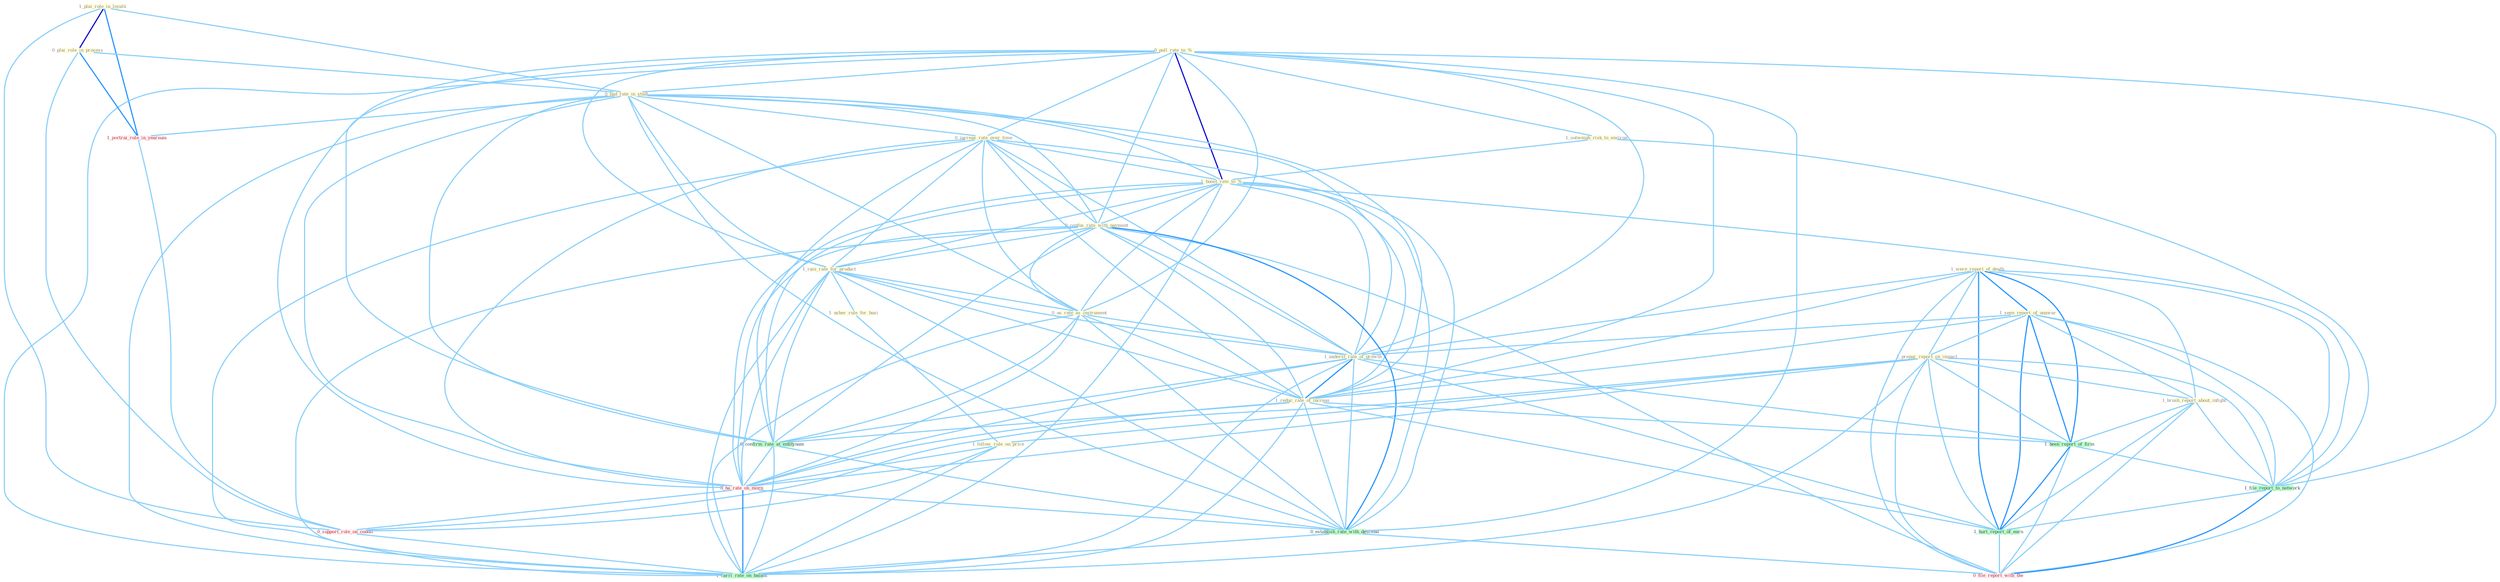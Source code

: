 Graph G{ 
    node
    [shape=polygon,style=filled,width=.5,height=.06,color="#BDFCC9",fixedsize=true,fontsize=4,
    fontcolor="#2f4f4f"];
    {node
    [color="#ffffe0", fontcolor="#8b7d6b"] "1_plai_role_in_loyalti " "0_pull_rate_to_% " "1_were_report_of_death " "0_plai_role_in_process " "1_seen_report_of_unawar " "1_outweigh_risk_to_environ " "1_prepar_report_on_impact " "0_had_rate_in_studi " "0_increas_rate_over_time " "1_boost_rate_to_% " "0_confus_rate_with_payment " "1_rais_rate_for_product " "0_us_rate_as_instrument " "1_brush_report_about_infight " "1_underst_rate_of_growth " "1_usher_rule_for_busi " "1_follow_rule_on_price " "1_reduc_rate_of_increas "}
{node [color="#fff0f5", fontcolor="#b22222"] "1_portrai_role_in_yearnum " "0_ha_rate_on_morn " "0_support_role_on_condit " "0_file_report_with_the "}
edge [color="#B0E2FF"];

	"1_plai_role_in_loyalti " -- "0_plai_role_in_process " [w="3", color="#0000cd" , len=0.6];
	"1_plai_role_in_loyalti " -- "0_had_rate_in_studi " [w="1", color="#87cefa" ];
	"1_plai_role_in_loyalti " -- "1_portrai_role_in_yearnum " [w="2", color="#1e90ff" , len=0.8];
	"1_plai_role_in_loyalti " -- "0_support_role_on_condit " [w="1", color="#87cefa" ];
	"0_pull_rate_to_% " -- "1_outweigh_risk_to_environ " [w="1", color="#87cefa" ];
	"0_pull_rate_to_% " -- "0_had_rate_in_studi " [w="1", color="#87cefa" ];
	"0_pull_rate_to_% " -- "0_increas_rate_over_time " [w="1", color="#87cefa" ];
	"0_pull_rate_to_% " -- "1_boost_rate_to_% " [w="3", color="#0000cd" , len=0.6];
	"0_pull_rate_to_% " -- "0_confus_rate_with_payment " [w="1", color="#87cefa" ];
	"0_pull_rate_to_% " -- "1_rais_rate_for_product " [w="1", color="#87cefa" ];
	"0_pull_rate_to_% " -- "0_us_rate_as_instrument " [w="1", color="#87cefa" ];
	"0_pull_rate_to_% " -- "1_underst_rate_of_growth " [w="1", color="#87cefa" ];
	"0_pull_rate_to_% " -- "1_reduc_rate_of_increas " [w="1", color="#87cefa" ];
	"0_pull_rate_to_% " -- "0_confirm_rate_at_entitynam " [w="1", color="#87cefa" ];
	"0_pull_rate_to_% " -- "1_file_report_to_network " [w="1", color="#87cefa" ];
	"0_pull_rate_to_% " -- "0_ha_rate_on_morn " [w="1", color="#87cefa" ];
	"0_pull_rate_to_% " -- "0_establish_rate_with_descend " [w="1", color="#87cefa" ];
	"0_pull_rate_to_% " -- "1_carri_rate_on_balanc " [w="1", color="#87cefa" ];
	"1_were_report_of_death " -- "1_seen_report_of_unawar " [w="2", color="#1e90ff" , len=0.8];
	"1_were_report_of_death " -- "1_prepar_report_on_impact " [w="1", color="#87cefa" ];
	"1_were_report_of_death " -- "1_brush_report_about_infight " [w="1", color="#87cefa" ];
	"1_were_report_of_death " -- "1_underst_rate_of_growth " [w="1", color="#87cefa" ];
	"1_were_report_of_death " -- "1_reduc_rate_of_increas " [w="1", color="#87cefa" ];
	"1_were_report_of_death " -- "1_been_report_of_firm " [w="2", color="#1e90ff" , len=0.8];
	"1_were_report_of_death " -- "1_file_report_to_network " [w="1", color="#87cefa" ];
	"1_were_report_of_death " -- "1_hurt_report_of_earn " [w="2", color="#1e90ff" , len=0.8];
	"1_were_report_of_death " -- "0_file_report_with_the " [w="1", color="#87cefa" ];
	"0_plai_role_in_process " -- "0_had_rate_in_studi " [w="1", color="#87cefa" ];
	"0_plai_role_in_process " -- "1_portrai_role_in_yearnum " [w="2", color="#1e90ff" , len=0.8];
	"0_plai_role_in_process " -- "0_support_role_on_condit " [w="1", color="#87cefa" ];
	"1_seen_report_of_unawar " -- "1_prepar_report_on_impact " [w="1", color="#87cefa" ];
	"1_seen_report_of_unawar " -- "1_brush_report_about_infight " [w="1", color="#87cefa" ];
	"1_seen_report_of_unawar " -- "1_underst_rate_of_growth " [w="1", color="#87cefa" ];
	"1_seen_report_of_unawar " -- "1_reduc_rate_of_increas " [w="1", color="#87cefa" ];
	"1_seen_report_of_unawar " -- "1_been_report_of_firm " [w="2", color="#1e90ff" , len=0.8];
	"1_seen_report_of_unawar " -- "1_file_report_to_network " [w="1", color="#87cefa" ];
	"1_seen_report_of_unawar " -- "1_hurt_report_of_earn " [w="2", color="#1e90ff" , len=0.8];
	"1_seen_report_of_unawar " -- "0_file_report_with_the " [w="1", color="#87cefa" ];
	"1_outweigh_risk_to_environ " -- "1_boost_rate_to_% " [w="1", color="#87cefa" ];
	"1_outweigh_risk_to_environ " -- "1_file_report_to_network " [w="1", color="#87cefa" ];
	"1_prepar_report_on_impact " -- "1_brush_report_about_infight " [w="1", color="#87cefa" ];
	"1_prepar_report_on_impact " -- "1_follow_rule_on_price " [w="1", color="#87cefa" ];
	"1_prepar_report_on_impact " -- "1_been_report_of_firm " [w="1", color="#87cefa" ];
	"1_prepar_report_on_impact " -- "1_file_report_to_network " [w="1", color="#87cefa" ];
	"1_prepar_report_on_impact " -- "0_ha_rate_on_morn " [w="1", color="#87cefa" ];
	"1_prepar_report_on_impact " -- "1_hurt_report_of_earn " [w="1", color="#87cefa" ];
	"1_prepar_report_on_impact " -- "0_support_role_on_condit " [w="1", color="#87cefa" ];
	"1_prepar_report_on_impact " -- "1_carri_rate_on_balanc " [w="1", color="#87cefa" ];
	"1_prepar_report_on_impact " -- "0_file_report_with_the " [w="1", color="#87cefa" ];
	"0_had_rate_in_studi " -- "0_increas_rate_over_time " [w="1", color="#87cefa" ];
	"0_had_rate_in_studi " -- "1_boost_rate_to_% " [w="1", color="#87cefa" ];
	"0_had_rate_in_studi " -- "0_confus_rate_with_payment " [w="1", color="#87cefa" ];
	"0_had_rate_in_studi " -- "1_rais_rate_for_product " [w="1", color="#87cefa" ];
	"0_had_rate_in_studi " -- "0_us_rate_as_instrument " [w="1", color="#87cefa" ];
	"0_had_rate_in_studi " -- "1_underst_rate_of_growth " [w="1", color="#87cefa" ];
	"0_had_rate_in_studi " -- "1_reduc_rate_of_increas " [w="1", color="#87cefa" ];
	"0_had_rate_in_studi " -- "0_confirm_rate_at_entitynam " [w="1", color="#87cefa" ];
	"0_had_rate_in_studi " -- "1_portrai_role_in_yearnum " [w="1", color="#87cefa" ];
	"0_had_rate_in_studi " -- "0_ha_rate_on_morn " [w="1", color="#87cefa" ];
	"0_had_rate_in_studi " -- "0_establish_rate_with_descend " [w="1", color="#87cefa" ];
	"0_had_rate_in_studi " -- "1_carri_rate_on_balanc " [w="1", color="#87cefa" ];
	"0_increas_rate_over_time " -- "1_boost_rate_to_% " [w="1", color="#87cefa" ];
	"0_increas_rate_over_time " -- "0_confus_rate_with_payment " [w="1", color="#87cefa" ];
	"0_increas_rate_over_time " -- "1_rais_rate_for_product " [w="1", color="#87cefa" ];
	"0_increas_rate_over_time " -- "0_us_rate_as_instrument " [w="1", color="#87cefa" ];
	"0_increas_rate_over_time " -- "1_underst_rate_of_growth " [w="1", color="#87cefa" ];
	"0_increas_rate_over_time " -- "1_reduc_rate_of_increas " [w="1", color="#87cefa" ];
	"0_increas_rate_over_time " -- "0_confirm_rate_at_entitynam " [w="1", color="#87cefa" ];
	"0_increas_rate_over_time " -- "0_ha_rate_on_morn " [w="1", color="#87cefa" ];
	"0_increas_rate_over_time " -- "0_establish_rate_with_descend " [w="1", color="#87cefa" ];
	"0_increas_rate_over_time " -- "1_carri_rate_on_balanc " [w="1", color="#87cefa" ];
	"1_boost_rate_to_% " -- "0_confus_rate_with_payment " [w="1", color="#87cefa" ];
	"1_boost_rate_to_% " -- "1_rais_rate_for_product " [w="1", color="#87cefa" ];
	"1_boost_rate_to_% " -- "0_us_rate_as_instrument " [w="1", color="#87cefa" ];
	"1_boost_rate_to_% " -- "1_underst_rate_of_growth " [w="1", color="#87cefa" ];
	"1_boost_rate_to_% " -- "1_reduc_rate_of_increas " [w="1", color="#87cefa" ];
	"1_boost_rate_to_% " -- "0_confirm_rate_at_entitynam " [w="1", color="#87cefa" ];
	"1_boost_rate_to_% " -- "1_file_report_to_network " [w="1", color="#87cefa" ];
	"1_boost_rate_to_% " -- "0_ha_rate_on_morn " [w="1", color="#87cefa" ];
	"1_boost_rate_to_% " -- "0_establish_rate_with_descend " [w="1", color="#87cefa" ];
	"1_boost_rate_to_% " -- "1_carri_rate_on_balanc " [w="1", color="#87cefa" ];
	"0_confus_rate_with_payment " -- "1_rais_rate_for_product " [w="1", color="#87cefa" ];
	"0_confus_rate_with_payment " -- "0_us_rate_as_instrument " [w="1", color="#87cefa" ];
	"0_confus_rate_with_payment " -- "1_underst_rate_of_growth " [w="1", color="#87cefa" ];
	"0_confus_rate_with_payment " -- "1_reduc_rate_of_increas " [w="1", color="#87cefa" ];
	"0_confus_rate_with_payment " -- "0_confirm_rate_at_entitynam " [w="1", color="#87cefa" ];
	"0_confus_rate_with_payment " -- "0_ha_rate_on_morn " [w="1", color="#87cefa" ];
	"0_confus_rate_with_payment " -- "0_establish_rate_with_descend " [w="2", color="#1e90ff" , len=0.8];
	"0_confus_rate_with_payment " -- "1_carri_rate_on_balanc " [w="1", color="#87cefa" ];
	"0_confus_rate_with_payment " -- "0_file_report_with_the " [w="1", color="#87cefa" ];
	"1_rais_rate_for_product " -- "0_us_rate_as_instrument " [w="1", color="#87cefa" ];
	"1_rais_rate_for_product " -- "1_underst_rate_of_growth " [w="1", color="#87cefa" ];
	"1_rais_rate_for_product " -- "1_usher_rule_for_busi " [w="1", color="#87cefa" ];
	"1_rais_rate_for_product " -- "1_reduc_rate_of_increas " [w="1", color="#87cefa" ];
	"1_rais_rate_for_product " -- "0_confirm_rate_at_entitynam " [w="1", color="#87cefa" ];
	"1_rais_rate_for_product " -- "0_ha_rate_on_morn " [w="1", color="#87cefa" ];
	"1_rais_rate_for_product " -- "0_establish_rate_with_descend " [w="1", color="#87cefa" ];
	"1_rais_rate_for_product " -- "1_carri_rate_on_balanc " [w="1", color="#87cefa" ];
	"0_us_rate_as_instrument " -- "1_underst_rate_of_growth " [w="1", color="#87cefa" ];
	"0_us_rate_as_instrument " -- "1_reduc_rate_of_increas " [w="1", color="#87cefa" ];
	"0_us_rate_as_instrument " -- "0_confirm_rate_at_entitynam " [w="1", color="#87cefa" ];
	"0_us_rate_as_instrument " -- "0_ha_rate_on_morn " [w="1", color="#87cefa" ];
	"0_us_rate_as_instrument " -- "0_establish_rate_with_descend " [w="1", color="#87cefa" ];
	"0_us_rate_as_instrument " -- "1_carri_rate_on_balanc " [w="1", color="#87cefa" ];
	"1_brush_report_about_infight " -- "1_been_report_of_firm " [w="1", color="#87cefa" ];
	"1_brush_report_about_infight " -- "1_file_report_to_network " [w="1", color="#87cefa" ];
	"1_brush_report_about_infight " -- "1_hurt_report_of_earn " [w="1", color="#87cefa" ];
	"1_brush_report_about_infight " -- "0_file_report_with_the " [w="1", color="#87cefa" ];
	"1_underst_rate_of_growth " -- "1_reduc_rate_of_increas " [w="2", color="#1e90ff" , len=0.8];
	"1_underst_rate_of_growth " -- "0_confirm_rate_at_entitynam " [w="1", color="#87cefa" ];
	"1_underst_rate_of_growth " -- "1_been_report_of_firm " [w="1", color="#87cefa" ];
	"1_underst_rate_of_growth " -- "0_ha_rate_on_morn " [w="1", color="#87cefa" ];
	"1_underst_rate_of_growth " -- "1_hurt_report_of_earn " [w="1", color="#87cefa" ];
	"1_underst_rate_of_growth " -- "0_establish_rate_with_descend " [w="1", color="#87cefa" ];
	"1_underst_rate_of_growth " -- "1_carri_rate_on_balanc " [w="1", color="#87cefa" ];
	"1_usher_rule_for_busi " -- "1_follow_rule_on_price " [w="1", color="#87cefa" ];
	"1_follow_rule_on_price " -- "0_ha_rate_on_morn " [w="1", color="#87cefa" ];
	"1_follow_rule_on_price " -- "0_support_role_on_condit " [w="1", color="#87cefa" ];
	"1_follow_rule_on_price " -- "1_carri_rate_on_balanc " [w="1", color="#87cefa" ];
	"1_reduc_rate_of_increas " -- "0_confirm_rate_at_entitynam " [w="1", color="#87cefa" ];
	"1_reduc_rate_of_increas " -- "1_been_report_of_firm " [w="1", color="#87cefa" ];
	"1_reduc_rate_of_increas " -- "0_ha_rate_on_morn " [w="1", color="#87cefa" ];
	"1_reduc_rate_of_increas " -- "1_hurt_report_of_earn " [w="1", color="#87cefa" ];
	"1_reduc_rate_of_increas " -- "0_establish_rate_with_descend " [w="1", color="#87cefa" ];
	"1_reduc_rate_of_increas " -- "1_carri_rate_on_balanc " [w="1", color="#87cefa" ];
	"0_confirm_rate_at_entitynam " -- "0_ha_rate_on_morn " [w="1", color="#87cefa" ];
	"0_confirm_rate_at_entitynam " -- "0_establish_rate_with_descend " [w="1", color="#87cefa" ];
	"0_confirm_rate_at_entitynam " -- "1_carri_rate_on_balanc " [w="1", color="#87cefa" ];
	"1_been_report_of_firm " -- "1_file_report_to_network " [w="1", color="#87cefa" ];
	"1_been_report_of_firm " -- "1_hurt_report_of_earn " [w="2", color="#1e90ff" , len=0.8];
	"1_been_report_of_firm " -- "0_file_report_with_the " [w="1", color="#87cefa" ];
	"1_file_report_to_network " -- "1_hurt_report_of_earn " [w="1", color="#87cefa" ];
	"1_file_report_to_network " -- "0_file_report_with_the " [w="2", color="#1e90ff" , len=0.8];
	"1_portrai_role_in_yearnum " -- "0_support_role_on_condit " [w="1", color="#87cefa" ];
	"0_ha_rate_on_morn " -- "0_support_role_on_condit " [w="1", color="#87cefa" ];
	"0_ha_rate_on_morn " -- "0_establish_rate_with_descend " [w="1", color="#87cefa" ];
	"0_ha_rate_on_morn " -- "1_carri_rate_on_balanc " [w="2", color="#1e90ff" , len=0.8];
	"1_hurt_report_of_earn " -- "0_file_report_with_the " [w="1", color="#87cefa" ];
	"0_support_role_on_condit " -- "1_carri_rate_on_balanc " [w="1", color="#87cefa" ];
	"0_establish_rate_with_descend " -- "1_carri_rate_on_balanc " [w="1", color="#87cefa" ];
	"0_establish_rate_with_descend " -- "0_file_report_with_the " [w="1", color="#87cefa" ];
}